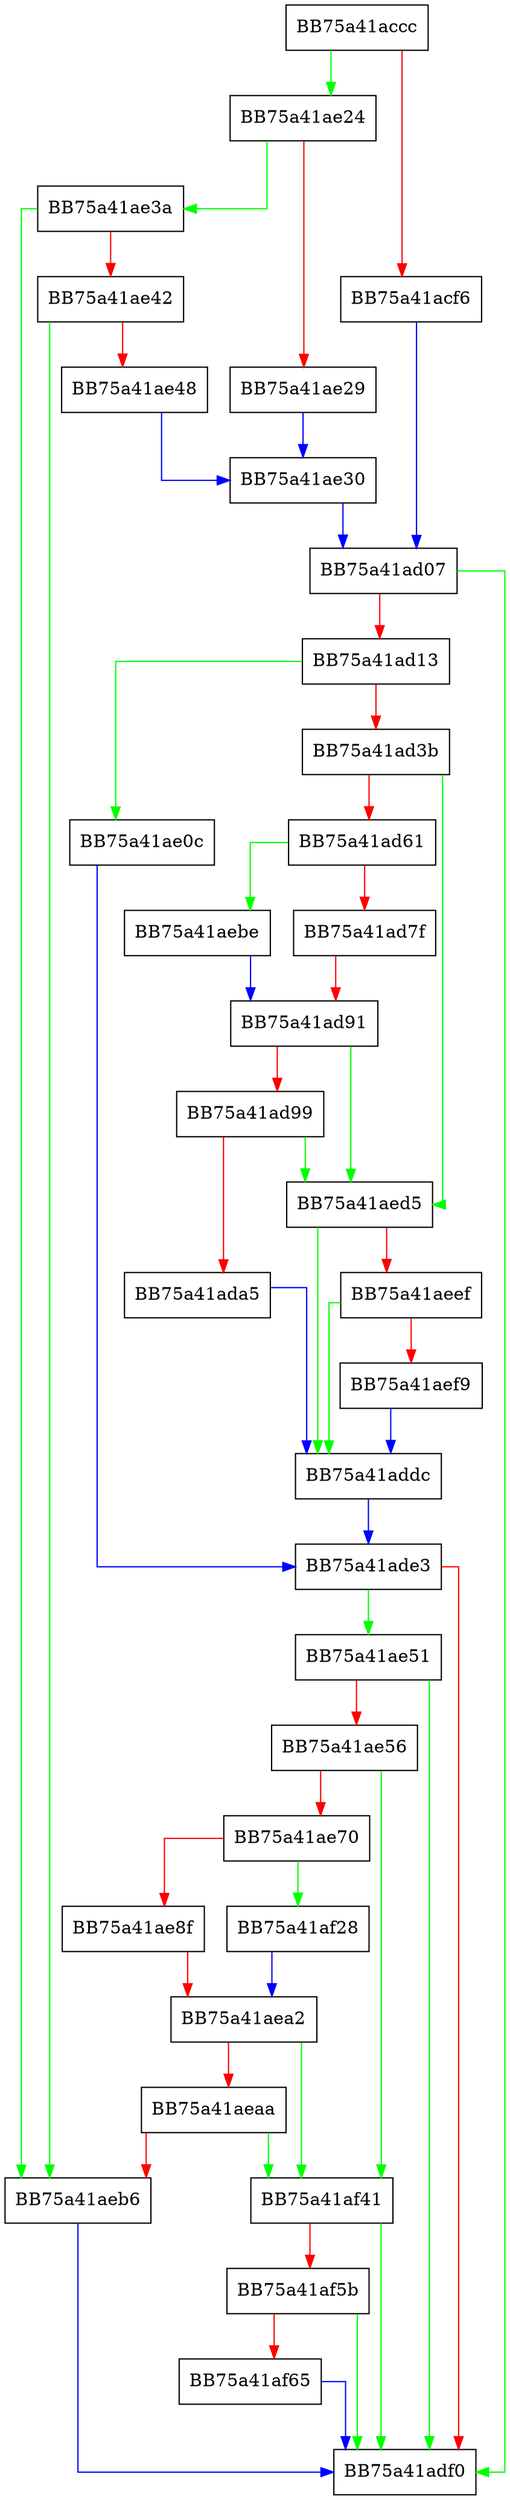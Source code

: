 digraph GetAddress {
  node [shape="box"];
  graph [splines=ortho];
  BB75a41accc -> BB75a41ae24 [color="green"];
  BB75a41accc -> BB75a41acf6 [color="red"];
  BB75a41acf6 -> BB75a41ad07 [color="blue"];
  BB75a41ad07 -> BB75a41adf0 [color="green"];
  BB75a41ad07 -> BB75a41ad13 [color="red"];
  BB75a41ad13 -> BB75a41ae0c [color="green"];
  BB75a41ad13 -> BB75a41ad3b [color="red"];
  BB75a41ad3b -> BB75a41aed5 [color="green"];
  BB75a41ad3b -> BB75a41ad61 [color="red"];
  BB75a41ad61 -> BB75a41aebe [color="green"];
  BB75a41ad61 -> BB75a41ad7f [color="red"];
  BB75a41ad7f -> BB75a41ad91 [color="red"];
  BB75a41ad91 -> BB75a41aed5 [color="green"];
  BB75a41ad91 -> BB75a41ad99 [color="red"];
  BB75a41ad99 -> BB75a41aed5 [color="green"];
  BB75a41ad99 -> BB75a41ada5 [color="red"];
  BB75a41ada5 -> BB75a41addc [color="blue"];
  BB75a41addc -> BB75a41ade3 [color="blue"];
  BB75a41ade3 -> BB75a41ae51 [color="green"];
  BB75a41ade3 -> BB75a41adf0 [color="red"];
  BB75a41ae0c -> BB75a41ade3 [color="blue"];
  BB75a41ae24 -> BB75a41ae3a [color="green"];
  BB75a41ae24 -> BB75a41ae29 [color="red"];
  BB75a41ae29 -> BB75a41ae30 [color="blue"];
  BB75a41ae30 -> BB75a41ad07 [color="blue"];
  BB75a41ae3a -> BB75a41aeb6 [color="green"];
  BB75a41ae3a -> BB75a41ae42 [color="red"];
  BB75a41ae42 -> BB75a41aeb6 [color="green"];
  BB75a41ae42 -> BB75a41ae48 [color="red"];
  BB75a41ae48 -> BB75a41ae30 [color="blue"];
  BB75a41ae51 -> BB75a41adf0 [color="green"];
  BB75a41ae51 -> BB75a41ae56 [color="red"];
  BB75a41ae56 -> BB75a41af41 [color="green"];
  BB75a41ae56 -> BB75a41ae70 [color="red"];
  BB75a41ae70 -> BB75a41af28 [color="green"];
  BB75a41ae70 -> BB75a41ae8f [color="red"];
  BB75a41ae8f -> BB75a41aea2 [color="red"];
  BB75a41aea2 -> BB75a41af41 [color="green"];
  BB75a41aea2 -> BB75a41aeaa [color="red"];
  BB75a41aeaa -> BB75a41af41 [color="green"];
  BB75a41aeaa -> BB75a41aeb6 [color="red"];
  BB75a41aeb6 -> BB75a41adf0 [color="blue"];
  BB75a41aebe -> BB75a41ad91 [color="blue"];
  BB75a41aed5 -> BB75a41addc [color="green"];
  BB75a41aed5 -> BB75a41aeef [color="red"];
  BB75a41aeef -> BB75a41addc [color="green"];
  BB75a41aeef -> BB75a41aef9 [color="red"];
  BB75a41aef9 -> BB75a41addc [color="blue"];
  BB75a41af28 -> BB75a41aea2 [color="blue"];
  BB75a41af41 -> BB75a41adf0 [color="green"];
  BB75a41af41 -> BB75a41af5b [color="red"];
  BB75a41af5b -> BB75a41adf0 [color="green"];
  BB75a41af5b -> BB75a41af65 [color="red"];
  BB75a41af65 -> BB75a41adf0 [color="blue"];
}
